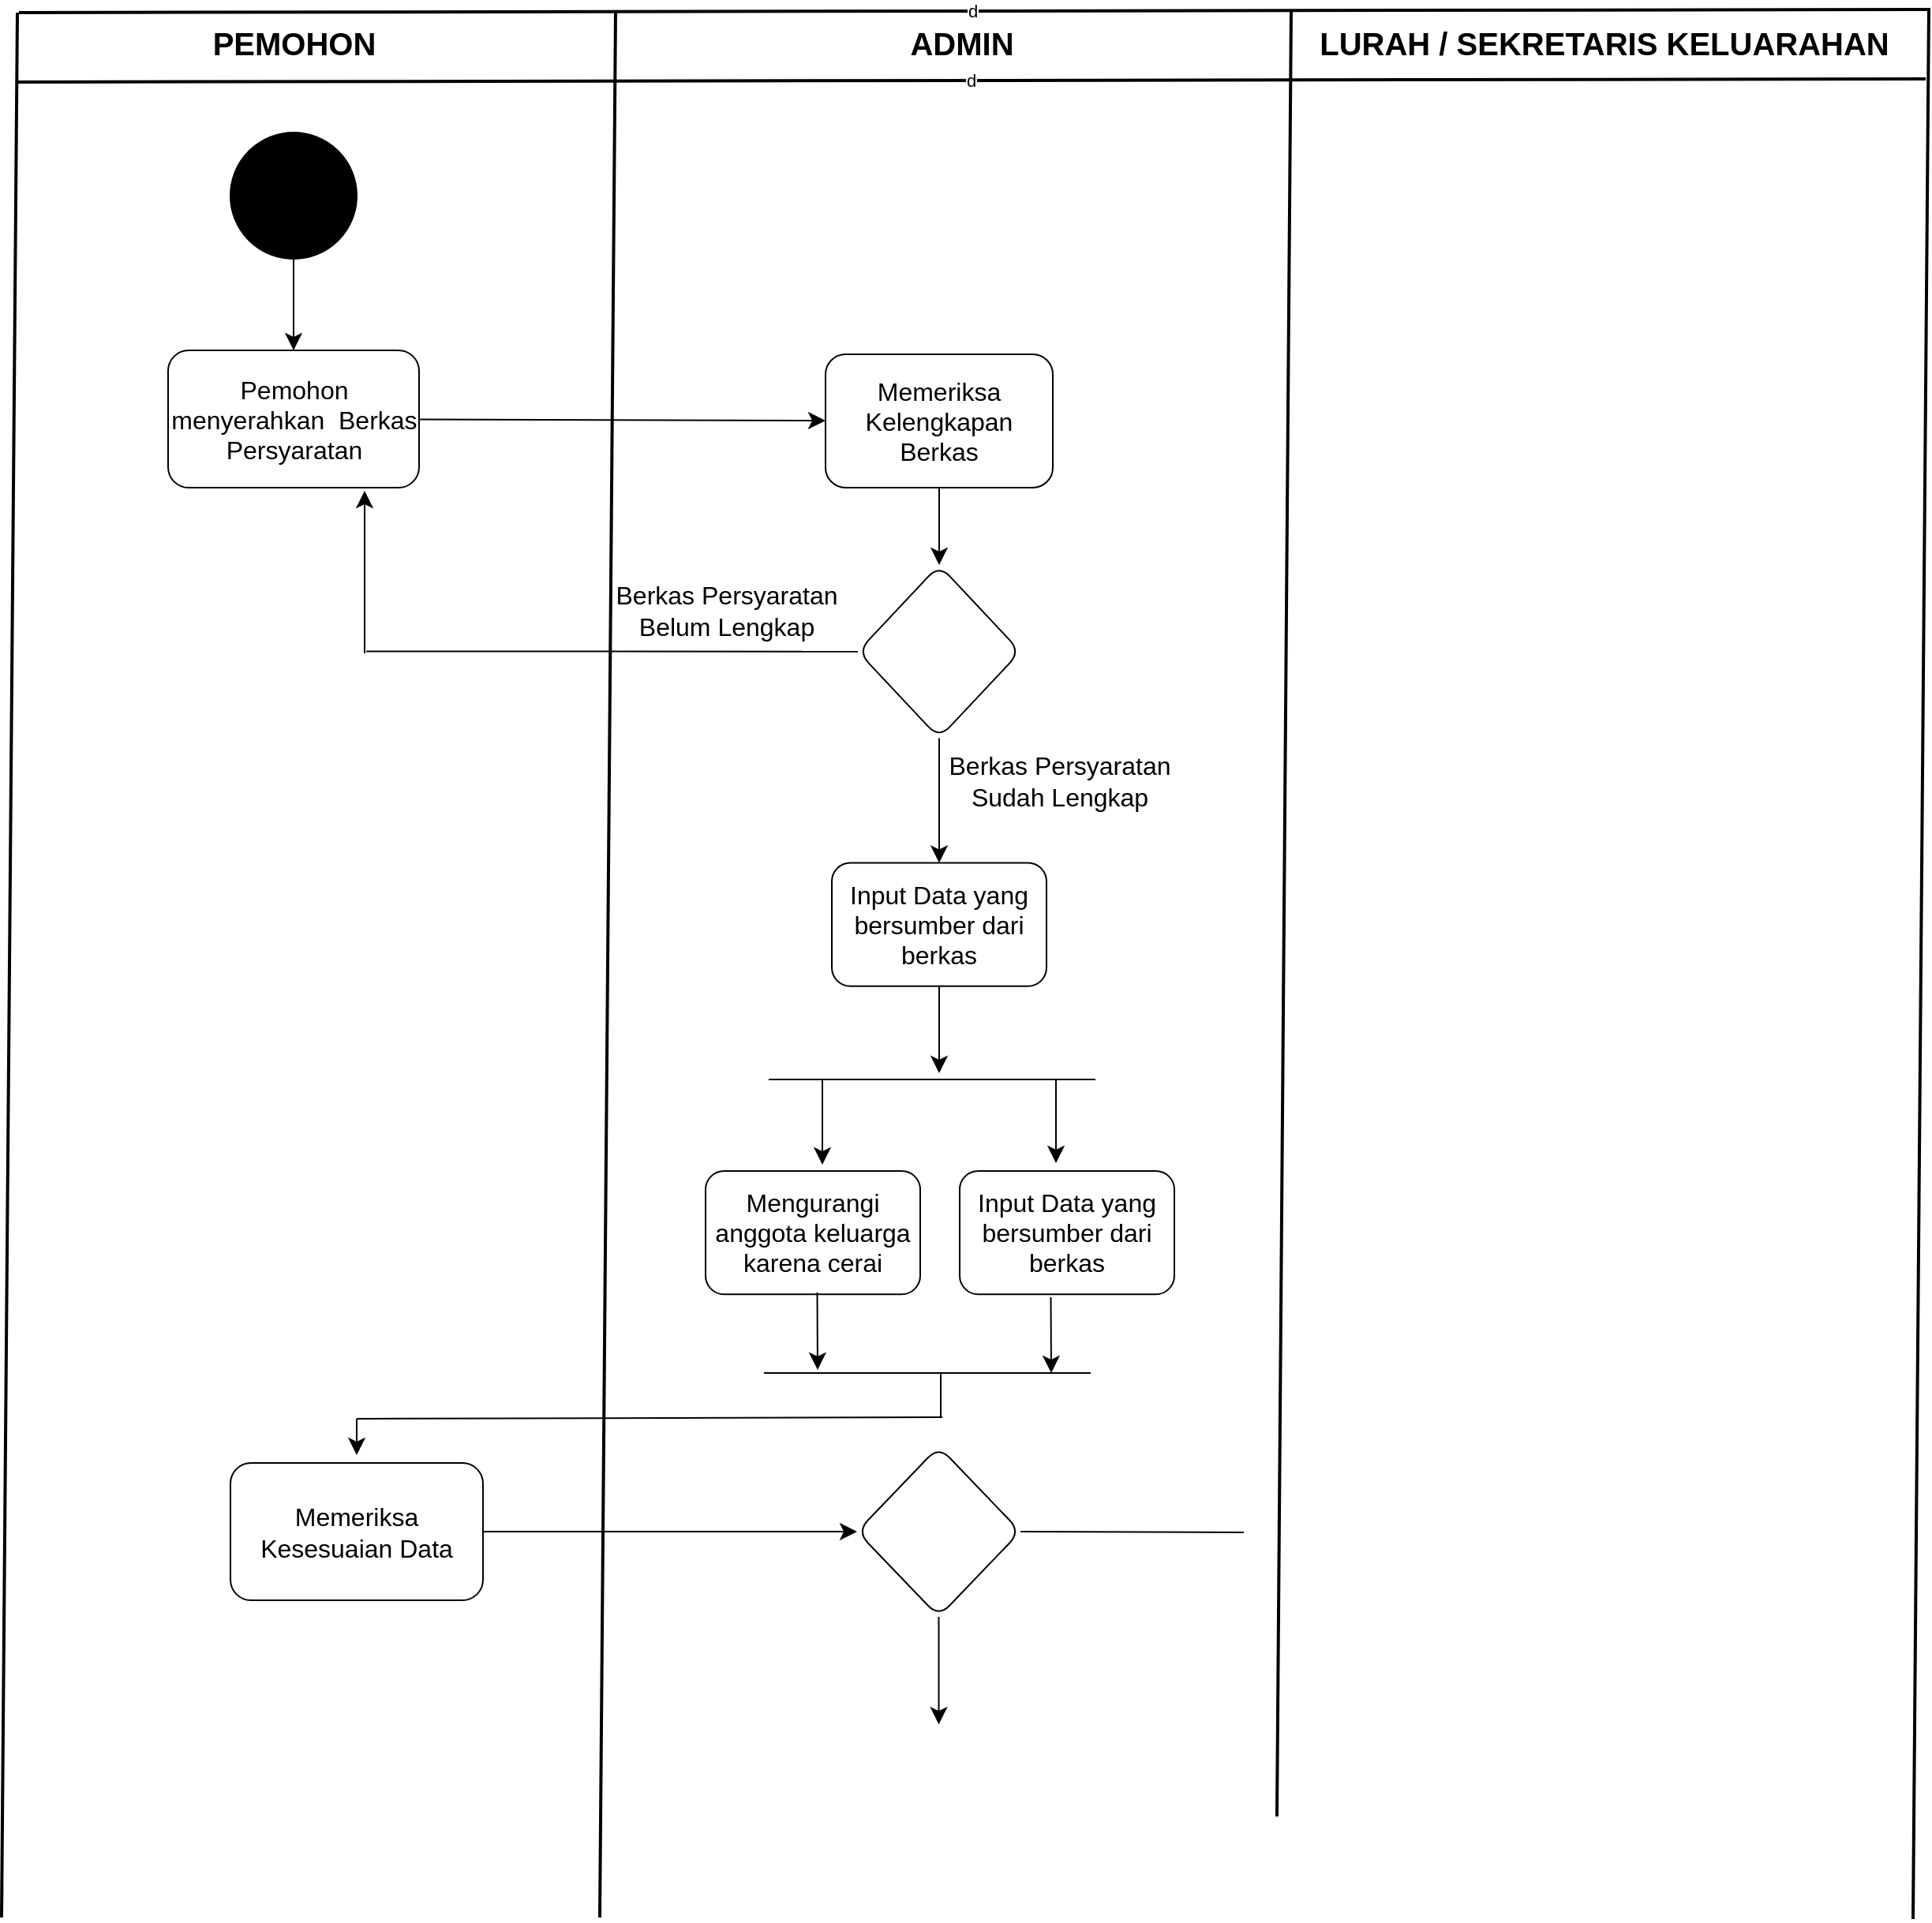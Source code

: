<mxfile version="22.1.11" type="github">
  <diagram name="Page-1" id="O3sQxSkAA--FD9c4pEWH">
    <mxGraphModel dx="1178" dy="416" grid="0" gridSize="10" guides="1" tooltips="1" connect="1" arrows="1" fold="1" page="0" pageScale="1" pageWidth="850" pageHeight="1100" math="0" shadow="0">
      <root>
        <mxCell id="0" />
        <mxCell id="1" parent="0" />
        <mxCell id="fYbkMAJPIWZWRn2vRfrh-7" value="d" style="endArrow=none;html=1;rounded=0;strokeColor=default;strokeWidth=2;" parent="1" edge="1">
          <mxGeometry width="50" height="50" relative="1" as="geometry">
            <mxPoint x="-102" y="77" as="sourcePoint" />
            <mxPoint x="1107" y="75" as="targetPoint" />
          </mxGeometry>
        </mxCell>
        <mxCell id="n6qhDeaBuxVyRwL_v2bB-1" value="PEMOHON" style="text;html=1;align=center;verticalAlign=middle;resizable=0;points=[];autosize=1;strokeColor=none;fillColor=none;fontSize=20;strokeWidth=2;fontStyle=1" vertex="1" parent="1">
          <mxGeometry x="11" y="78" width="121" height="36" as="geometry" />
        </mxCell>
        <mxCell id="n6qhDeaBuxVyRwL_v2bB-2" value="ADMIN" style="text;html=1;align=center;verticalAlign=middle;resizable=0;points=[];autosize=1;fontSize=20;strokeWidth=2;fontStyle=1" vertex="1" parent="1">
          <mxGeometry x="453" y="78" width="84" height="36" as="geometry" />
        </mxCell>
        <mxCell id="n6qhDeaBuxVyRwL_v2bB-3" value="LURAH / SEKRETARIS KELUARAHAN" style="text;html=1;align=center;verticalAlign=middle;resizable=0;points=[];autosize=1;strokeColor=none;fillColor=none;fontSize=20;strokeWidth=2;fontStyle=1" vertex="1" parent="1">
          <mxGeometry x="712" y="78" width="379" height="36" as="geometry" />
        </mxCell>
        <mxCell id="n6qhDeaBuxVyRwL_v2bB-4" value="d" style="endArrow=none;html=1;rounded=0;strokeColor=default;strokeWidth=2;" edge="1" parent="1">
          <mxGeometry width="50" height="50" relative="1" as="geometry">
            <mxPoint x="-103" y="121" as="sourcePoint" />
            <mxPoint x="1106" y="119" as="targetPoint" />
          </mxGeometry>
        </mxCell>
        <mxCell id="n6qhDeaBuxVyRwL_v2bB-5" value="" style="endArrow=none;html=1;rounded=0;fontSize=12;startSize=8;endSize=8;curved=1;strokeWidth=2;" edge="1" parent="1">
          <mxGeometry width="50" height="50" relative="1" as="geometry">
            <mxPoint x="-113" y="1284" as="sourcePoint" />
            <mxPoint x="-103" y="77" as="targetPoint" />
          </mxGeometry>
        </mxCell>
        <mxCell id="n6qhDeaBuxVyRwL_v2bB-6" value="" style="endArrow=none;html=1;rounded=0;fontSize=12;startSize=8;endSize=8;curved=1;strokeWidth=2;" edge="1" parent="1">
          <mxGeometry width="50" height="50" relative="1" as="geometry">
            <mxPoint x="1098" y="1285" as="sourcePoint" />
            <mxPoint x="1108" y="74" as="targetPoint" />
          </mxGeometry>
        </mxCell>
        <mxCell id="n6qhDeaBuxVyRwL_v2bB-7" value="" style="endArrow=none;html=1;rounded=0;fontSize=12;startSize=8;endSize=8;curved=1;strokeWidth=2;" edge="1" parent="1">
          <mxGeometry width="50" height="50" relative="1" as="geometry">
            <mxPoint x="266" y="1284" as="sourcePoint" />
            <mxPoint x="276" y="76" as="targetPoint" />
          </mxGeometry>
        </mxCell>
        <mxCell id="n6qhDeaBuxVyRwL_v2bB-8" value="" style="endArrow=none;html=1;rounded=0;fontSize=12;startSize=8;endSize=8;curved=1;strokeWidth=2;" edge="1" parent="1">
          <mxGeometry width="50" height="50" relative="1" as="geometry">
            <mxPoint x="695" y="1220" as="sourcePoint" />
            <mxPoint x="704" y="75" as="targetPoint" />
          </mxGeometry>
        </mxCell>
        <mxCell id="n6qhDeaBuxVyRwL_v2bB-12" style="edgeStyle=none;curved=1;rounded=0;orthogonalLoop=1;jettySize=auto;html=1;entryX=0.5;entryY=0;entryDx=0;entryDy=0;fontSize=12;startSize=8;endSize=8;" edge="1" parent="1" source="n6qhDeaBuxVyRwL_v2bB-9" target="n6qhDeaBuxVyRwL_v2bB-11">
          <mxGeometry relative="1" as="geometry" />
        </mxCell>
        <mxCell id="n6qhDeaBuxVyRwL_v2bB-9" value="" style="ellipse;whiteSpace=wrap;html=1;aspect=fixed;fontSize=16;fillColor=#000000;" vertex="1" parent="1">
          <mxGeometry x="32" y="153" width="80" height="80" as="geometry" />
        </mxCell>
        <mxCell id="n6qhDeaBuxVyRwL_v2bB-15" value="" style="edgeStyle=none;curved=1;rounded=0;orthogonalLoop=1;jettySize=auto;html=1;fontSize=12;startSize=8;endSize=8;" edge="1" parent="1" source="n6qhDeaBuxVyRwL_v2bB-11" target="n6qhDeaBuxVyRwL_v2bB-14">
          <mxGeometry relative="1" as="geometry" />
        </mxCell>
        <mxCell id="n6qhDeaBuxVyRwL_v2bB-11" value="Pemohon menyerahkan&amp;nbsp; Berkas Persyaratan" style="rounded=1;whiteSpace=wrap;html=1;fontSize=16;" vertex="1" parent="1">
          <mxGeometry x="-7.5" y="291" width="159" height="87" as="geometry" />
        </mxCell>
        <mxCell id="n6qhDeaBuxVyRwL_v2bB-20" value="" style="edgeStyle=none;curved=1;rounded=0;orthogonalLoop=1;jettySize=auto;html=1;fontSize=12;startSize=8;endSize=8;" edge="1" parent="1" source="n6qhDeaBuxVyRwL_v2bB-14" target="n6qhDeaBuxVyRwL_v2bB-19">
          <mxGeometry relative="1" as="geometry" />
        </mxCell>
        <mxCell id="n6qhDeaBuxVyRwL_v2bB-14" value="Memeriksa Kelengkapan Berkas" style="whiteSpace=wrap;html=1;fontSize=16;rounded=1;" vertex="1" parent="1">
          <mxGeometry x="409" y="293.5" width="144" height="84.5" as="geometry" />
        </mxCell>
        <mxCell id="n6qhDeaBuxVyRwL_v2bB-29" value="" style="edgeStyle=none;curved=1;rounded=0;orthogonalLoop=1;jettySize=auto;html=1;fontSize=12;startSize=8;endSize=8;" edge="1" parent="1" source="n6qhDeaBuxVyRwL_v2bB-19" target="n6qhDeaBuxVyRwL_v2bB-28">
          <mxGeometry relative="1" as="geometry" />
        </mxCell>
        <mxCell id="n6qhDeaBuxVyRwL_v2bB-19" value="" style="rhombus;whiteSpace=wrap;html=1;fontSize=16;rounded=1;" vertex="1" parent="1">
          <mxGeometry x="429.5" y="427" width="103" height="109.75" as="geometry" />
        </mxCell>
        <mxCell id="n6qhDeaBuxVyRwL_v2bB-23" value="" style="endArrow=none;html=1;rounded=0;fontSize=12;startSize=8;endSize=8;curved=1;entryX=0;entryY=0.5;entryDx=0;entryDy=0;" edge="1" parent="1" target="n6qhDeaBuxVyRwL_v2bB-19">
          <mxGeometry width="50" height="50" relative="1" as="geometry">
            <mxPoint x="118" y="481.75" as="sourcePoint" />
            <mxPoint x="430" y="481.75" as="targetPoint" />
          </mxGeometry>
        </mxCell>
        <mxCell id="n6qhDeaBuxVyRwL_v2bB-25" value="" style="endArrow=classic;html=1;rounded=0;fontSize=12;startSize=8;endSize=8;curved=1;entryX=0.612;entryY=1.023;entryDx=0;entryDy=0;entryPerimeter=0;" edge="1" parent="1">
          <mxGeometry width="50" height="50" relative="1" as="geometry">
            <mxPoint x="117" y="483" as="sourcePoint" />
            <mxPoint x="116.998" y="380.001" as="targetPoint" />
          </mxGeometry>
        </mxCell>
        <mxCell id="n6qhDeaBuxVyRwL_v2bB-26" value="&lt;div&gt;Berkas Persyaratan&lt;/div&gt;&lt;div&gt;Belum Lengkap&lt;br&gt;&lt;/div&gt;" style="text;html=1;align=center;verticalAlign=middle;resizable=0;points=[];autosize=1;strokeColor=none;fillColor=none;fontSize=16;" vertex="1" parent="1">
          <mxGeometry x="266" y="431" width="159" height="50" as="geometry" />
        </mxCell>
        <mxCell id="n6qhDeaBuxVyRwL_v2bB-33" style="edgeStyle=none;curved=1;rounded=0;orthogonalLoop=1;jettySize=auto;html=1;fontSize=12;startSize=8;endSize=8;" edge="1" parent="1" source="n6qhDeaBuxVyRwL_v2bB-28">
          <mxGeometry relative="1" as="geometry">
            <mxPoint x="481" y="749" as="targetPoint" />
          </mxGeometry>
        </mxCell>
        <mxCell id="n6qhDeaBuxVyRwL_v2bB-28" value="Input Data yang bersumber dari berkas " style="whiteSpace=wrap;html=1;fontSize=16;rounded=1;" vertex="1" parent="1">
          <mxGeometry x="413" y="615.75" width="136" height="78.13" as="geometry" />
        </mxCell>
        <mxCell id="n6qhDeaBuxVyRwL_v2bB-30" value="&lt;div&gt;Berkas Persyaratan&lt;/div&gt;&lt;div&gt;Sudah Lengkap&lt;br&gt;&lt;/div&gt;" style="text;html=1;align=center;verticalAlign=middle;resizable=0;points=[];autosize=1;strokeColor=none;fillColor=none;fontSize=16;" vertex="1" parent="1">
          <mxGeometry x="477" y="539" width="159" height="50" as="geometry" />
        </mxCell>
        <mxCell id="n6qhDeaBuxVyRwL_v2bB-32" value="" style="endArrow=none;html=1;rounded=0;fontSize=12;startSize=8;endSize=8;curved=1;" edge="1" parent="1">
          <mxGeometry width="50" height="50" relative="1" as="geometry">
            <mxPoint x="373" y="753" as="sourcePoint" />
            <mxPoint x="580" y="753" as="targetPoint" />
          </mxGeometry>
        </mxCell>
        <mxCell id="n6qhDeaBuxVyRwL_v2bB-34" value="" style="endArrow=classic;html=1;rounded=0;fontSize=12;startSize=8;endSize=8;curved=1;" edge="1" parent="1">
          <mxGeometry width="50" height="50" relative="1" as="geometry">
            <mxPoint x="407" y="753" as="sourcePoint" />
            <mxPoint x="407" y="807" as="targetPoint" />
          </mxGeometry>
        </mxCell>
        <mxCell id="n6qhDeaBuxVyRwL_v2bB-35" value="" style="endArrow=classic;html=1;rounded=0;fontSize=12;startSize=8;endSize=8;curved=1;" edge="1" parent="1">
          <mxGeometry width="50" height="50" relative="1" as="geometry">
            <mxPoint x="555" y="753" as="sourcePoint" />
            <mxPoint x="555" y="806" as="targetPoint" />
          </mxGeometry>
        </mxCell>
        <mxCell id="n6qhDeaBuxVyRwL_v2bB-36" value="Mengurangi anggota keluarga karena cerai" style="whiteSpace=wrap;html=1;fontSize=16;rounded=1;" vertex="1" parent="1">
          <mxGeometry x="333" y="811" width="136" height="78.13" as="geometry" />
        </mxCell>
        <mxCell id="n6qhDeaBuxVyRwL_v2bB-37" value="Input Data yang bersumber dari berkas " style="whiteSpace=wrap;html=1;fontSize=16;rounded=1;" vertex="1" parent="1">
          <mxGeometry x="494" y="811" width="136" height="78.13" as="geometry" />
        </mxCell>
        <mxCell id="n6qhDeaBuxVyRwL_v2bB-38" value="" style="endArrow=none;html=1;rounded=0;fontSize=12;startSize=8;endSize=8;curved=1;" edge="1" parent="1">
          <mxGeometry width="50" height="50" relative="1" as="geometry">
            <mxPoint x="370" y="939" as="sourcePoint" />
            <mxPoint x="577" y="939" as="targetPoint" />
          </mxGeometry>
        </mxCell>
        <mxCell id="n6qhDeaBuxVyRwL_v2bB-40" value="" style="endArrow=classic;html=1;rounded=0;fontSize=12;startSize=8;endSize=8;curved=1;" edge="1" parent="1">
          <mxGeometry width="50" height="50" relative="1" as="geometry">
            <mxPoint x="403.75" y="888" as="sourcePoint" />
            <mxPoint x="404" y="937" as="targetPoint" />
          </mxGeometry>
        </mxCell>
        <mxCell id="n6qhDeaBuxVyRwL_v2bB-41" value="" style="endArrow=classic;html=1;rounded=0;fontSize=12;startSize=8;endSize=8;curved=1;" edge="1" parent="1">
          <mxGeometry width="50" height="50" relative="1" as="geometry">
            <mxPoint x="551.75" y="891" as="sourcePoint" />
            <mxPoint x="552" y="939" as="targetPoint" />
          </mxGeometry>
        </mxCell>
        <mxCell id="n6qhDeaBuxVyRwL_v2bB-43" value="" style="endArrow=none;html=1;rounded=0;fontSize=12;startSize=8;endSize=8;curved=1;" edge="1" parent="1">
          <mxGeometry width="50" height="50" relative="1" as="geometry">
            <mxPoint x="482" y="967" as="sourcePoint" />
            <mxPoint x="482" y="939" as="targetPoint" />
          </mxGeometry>
        </mxCell>
        <mxCell id="n6qhDeaBuxVyRwL_v2bB-44" value="" style="endArrow=none;html=1;rounded=0;fontSize=12;startSize=8;endSize=8;curved=1;" edge="1" parent="1">
          <mxGeometry width="50" height="50" relative="1" as="geometry">
            <mxPoint x="112" y="968" as="sourcePoint" />
            <mxPoint x="483" y="967" as="targetPoint" />
          </mxGeometry>
        </mxCell>
        <mxCell id="n6qhDeaBuxVyRwL_v2bB-45" value="" style="endArrow=classic;html=1;rounded=0;fontSize=12;startSize=8;endSize=8;curved=1;" edge="1" parent="1">
          <mxGeometry width="50" height="50" relative="1" as="geometry">
            <mxPoint x="112" y="968" as="sourcePoint" />
            <mxPoint x="112" y="991" as="targetPoint" />
          </mxGeometry>
        </mxCell>
        <mxCell id="n6qhDeaBuxVyRwL_v2bB-48" value="" style="edgeStyle=none;curved=1;rounded=0;orthogonalLoop=1;jettySize=auto;html=1;fontSize=12;startSize=8;endSize=8;" edge="1" parent="1" source="n6qhDeaBuxVyRwL_v2bB-46" target="n6qhDeaBuxVyRwL_v2bB-47">
          <mxGeometry relative="1" as="geometry" />
        </mxCell>
        <mxCell id="n6qhDeaBuxVyRwL_v2bB-46" value="Memeriksa Kesesuaian Data " style="rounded=1;whiteSpace=wrap;html=1;fontSize=16;" vertex="1" parent="1">
          <mxGeometry x="32" y="996" width="160" height="87" as="geometry" />
        </mxCell>
        <mxCell id="n6qhDeaBuxVyRwL_v2bB-49" style="edgeStyle=none;curved=1;rounded=0;orthogonalLoop=1;jettySize=auto;html=1;fontSize=12;startSize=8;endSize=8;" edge="1" parent="1" source="n6qhDeaBuxVyRwL_v2bB-47">
          <mxGeometry relative="1" as="geometry">
            <mxPoint x="480.75" y="1161.615" as="targetPoint" />
          </mxGeometry>
        </mxCell>
        <mxCell id="n6qhDeaBuxVyRwL_v2bB-47" value="" style="rhombus;whiteSpace=wrap;html=1;fontSize=16;rounded=1;" vertex="1" parent="1">
          <mxGeometry x="429" y="985.5" width="103.5" height="108" as="geometry" />
        </mxCell>
        <mxCell id="n6qhDeaBuxVyRwL_v2bB-50" value="" style="endArrow=none;html=1;rounded=0;fontSize=12;startSize=8;endSize=8;curved=1;exitX=1;exitY=0.5;exitDx=0;exitDy=0;" edge="1" parent="1" source="n6qhDeaBuxVyRwL_v2bB-47">
          <mxGeometry width="50" height="50" relative="1" as="geometry">
            <mxPoint x="574" y="1082" as="sourcePoint" />
            <mxPoint x="674" y="1040" as="targetPoint" />
          </mxGeometry>
        </mxCell>
      </root>
    </mxGraphModel>
  </diagram>
</mxfile>
